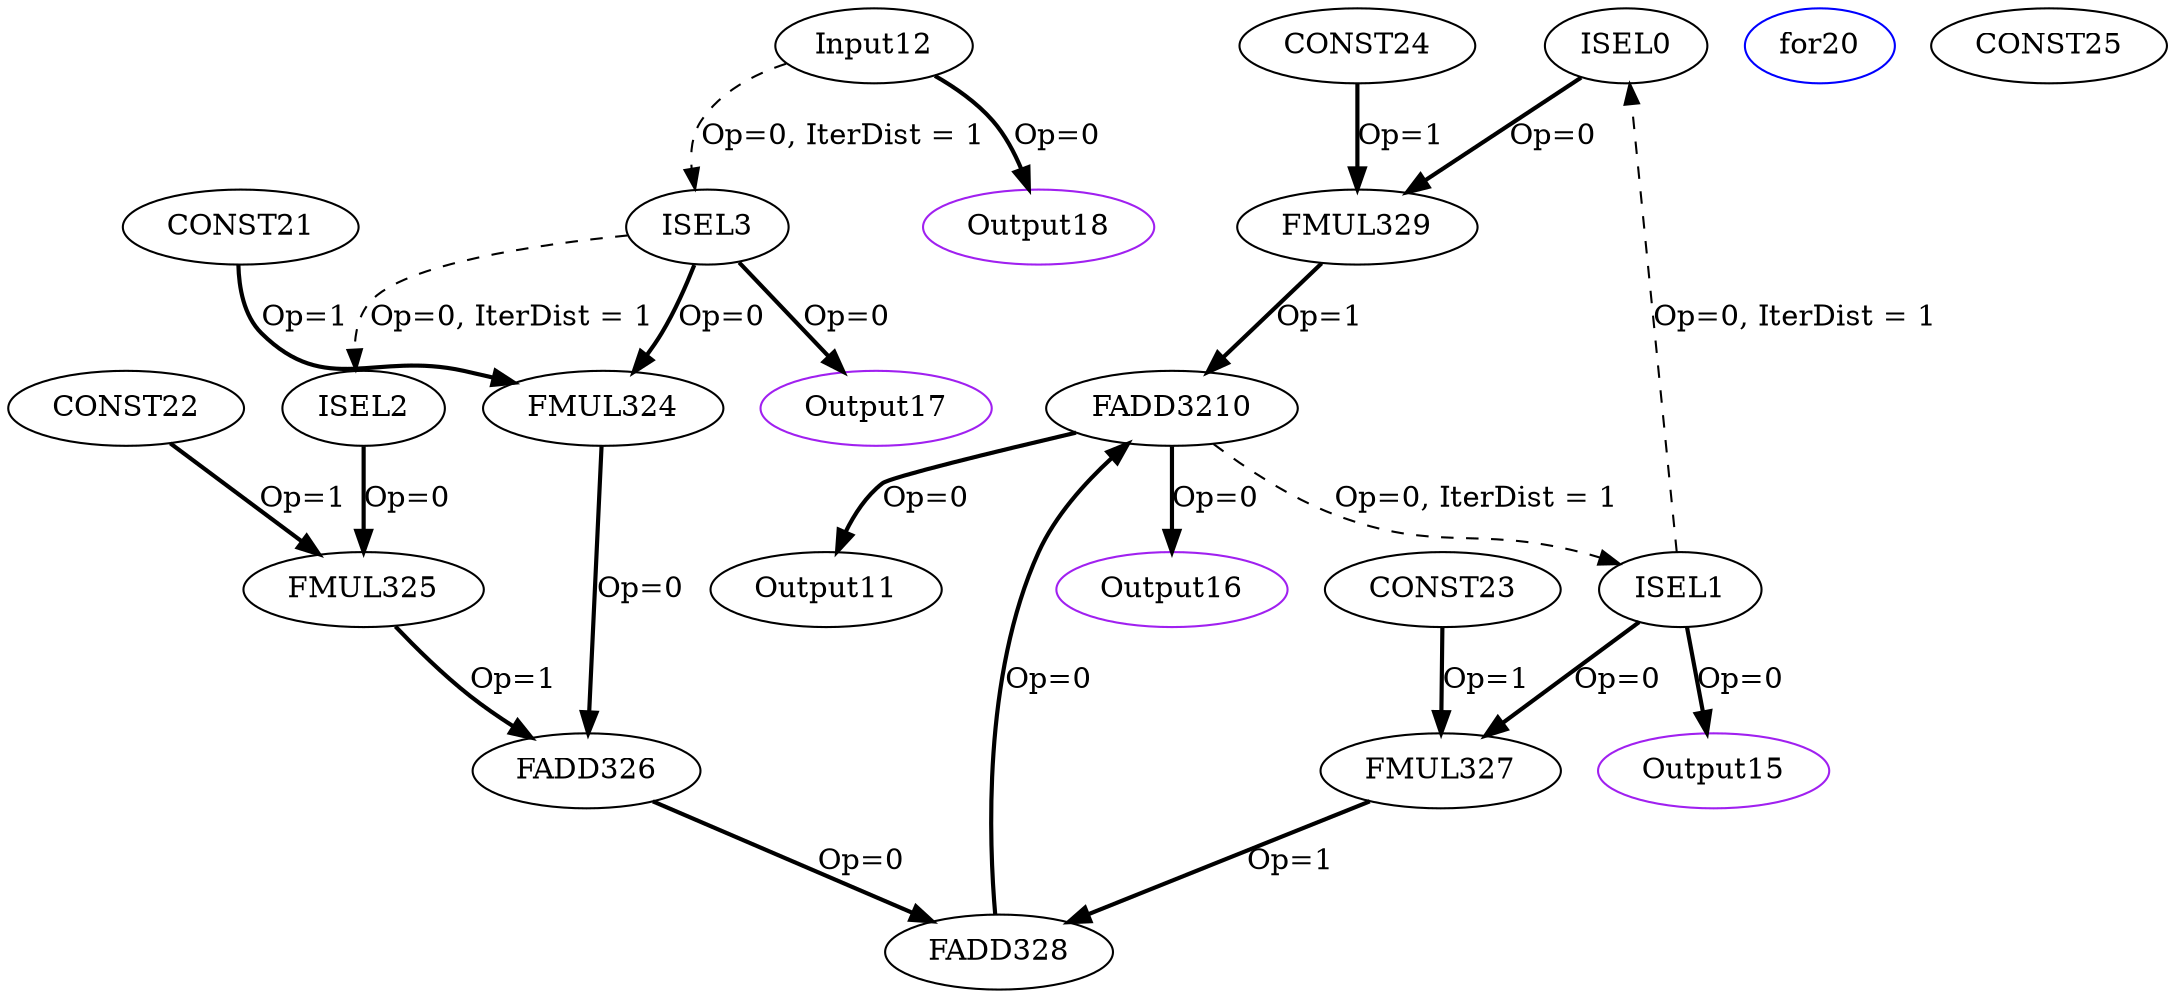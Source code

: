 Digraph G {
ISEL0[opcode = "ISEL", acc_params="0,64,1,32", acc_first=1, color = black];
ISEL1[opcode = "ISEL", acc_params="0,64,1,32", acc_first=1, color = black];
ISEL2[opcode = "ISEL", acc_params="0,64,1,32", acc_first=1, color = black];
ISEL3[opcode = "ISEL", acc_params="0,64,1,32", acc_first=1, color = black];
FMUL324[opcode = "FMUL32", color = black];
FMUL325[opcode = "FMUL32", color = black];
FADD326[opcode = "FADD32", color = black];
FMUL327[opcode = "FMUL32", color = black];
FADD328[opcode = "FADD32", color = black];
FMUL329[opcode = "FMUL32", color = black];
FADD3210[opcode = "FADD32", color = black];
Output11[opcode = "Output", ref_name="kernel_deriche_1_2", size="8192", offset="0,252", pattern="-4,64,508,32", color = black];
Input12[opcode = "Input", ref_name="kernel_deriche_1_0", size="8192", offset="0,252", pattern="-4,64,508,32", color = black];
Output15[opcode = "Output", ref_name="kernel_deriche_1_4", size="8", offset="0,0", pattern="0,64,0,32", color = purple];
Output16[opcode = "Output", ref_name="kernel_deriche_1_5", size="8", offset="0,0", pattern="0,64,0,32", color = purple];
Output17[opcode = "Output", ref_name="kernel_deriche_1_3", size="8", offset="0,0", pattern="0,64,0,32", color = purple];
Output18[opcode = "Output", ref_name="kernel_deriche_1_1", size="8", offset="0,0", pattern="0,64,0,32", color = purple];
for20[opcode = "for", color = blue];
CONST21[opcode = "CONST", value="0xBE3C1714", color = black];
CONST22[opcode = "CONST", value="0x3DEA6028", color = black];
CONST23[opcode = "CONST", value="0x3F5744FD", color = black];
CONST24[opcode = "CONST", value="0xBF1B4598", color = black];
CONST25[opcode = "CONST", value="0x00000000", color = black];
ISEL3 -> FMUL324[color = black, style = bold, operand = 0, label = "Op=0"];
CONST21 -> FMUL324[color = black, style = bold, operand = 1, label = "Op=1"];
ISEL2 -> FMUL325[color = black, style = bold, operand = 0, label = "Op=0"];
CONST22 -> FMUL325[color = black, style = bold, operand = 1, label = "Op=1"];
FMUL324 -> FADD326[color = black, style = bold, operand = 0, label = "Op=0"];
FMUL325 -> FADD326[color = black, style = bold, operand = 1, label = "Op=1"];
ISEL1 -> FMUL327[color = black, style = bold, operand = 0, label = "Op=0"];
CONST23 -> FMUL327[color = black, style = bold, operand = 1, label = "Op=1"];
FADD326 -> FADD328[color = black, style = bold, operand = 0, label = "Op=0"];
FMUL327 -> FADD328[color = black, style = bold, operand = 1, label = "Op=1"];
ISEL0 -> FMUL329[color = black, style = bold, operand = 0, label = "Op=0"];
CONST24 -> FMUL329[color = black, style = bold, operand = 1, label = "Op=1"];
FADD328 -> FADD3210[color = black, style = bold, operand = 0, label = "Op=0"];
FMUL329 -> FADD3210[color = black, style = bold, operand = 1, label = "Op=1"];
FADD3210 -> Output11[color = black, style = bold, operand = 0, label = "Op=0"];
Input12 -> ISEL3[color = black, style = dashed, operand = 0, iterdist = 1, label = "Op=0, IterDist = 1"];
ISEL3 -> ISEL2[color = black, style = dashed, operand = 0, iterdist = 1, label = "Op=0, IterDist = 1"];
FADD3210 -> ISEL1[color = black, style = dashed, operand = 0, iterdist = 1, label = "Op=0, IterDist = 1"];
ISEL1 -> ISEL0[color = black, style = dashed, operand = 0, iterdist = 1, label = "Op=0, IterDist = 1"];
Input12 -> Output18[color = black, style = bold, operand = 0, label = "Op=0"];
ISEL3 -> Output17[color = black, style = bold, operand = 0, label = "Op=0"];
FADD3210 -> Output16[color = black, style = bold, operand = 0, label = "Op=0"];
ISEL1 -> Output15[color = black, style = bold, operand = 0, label = "Op=0"];
}
